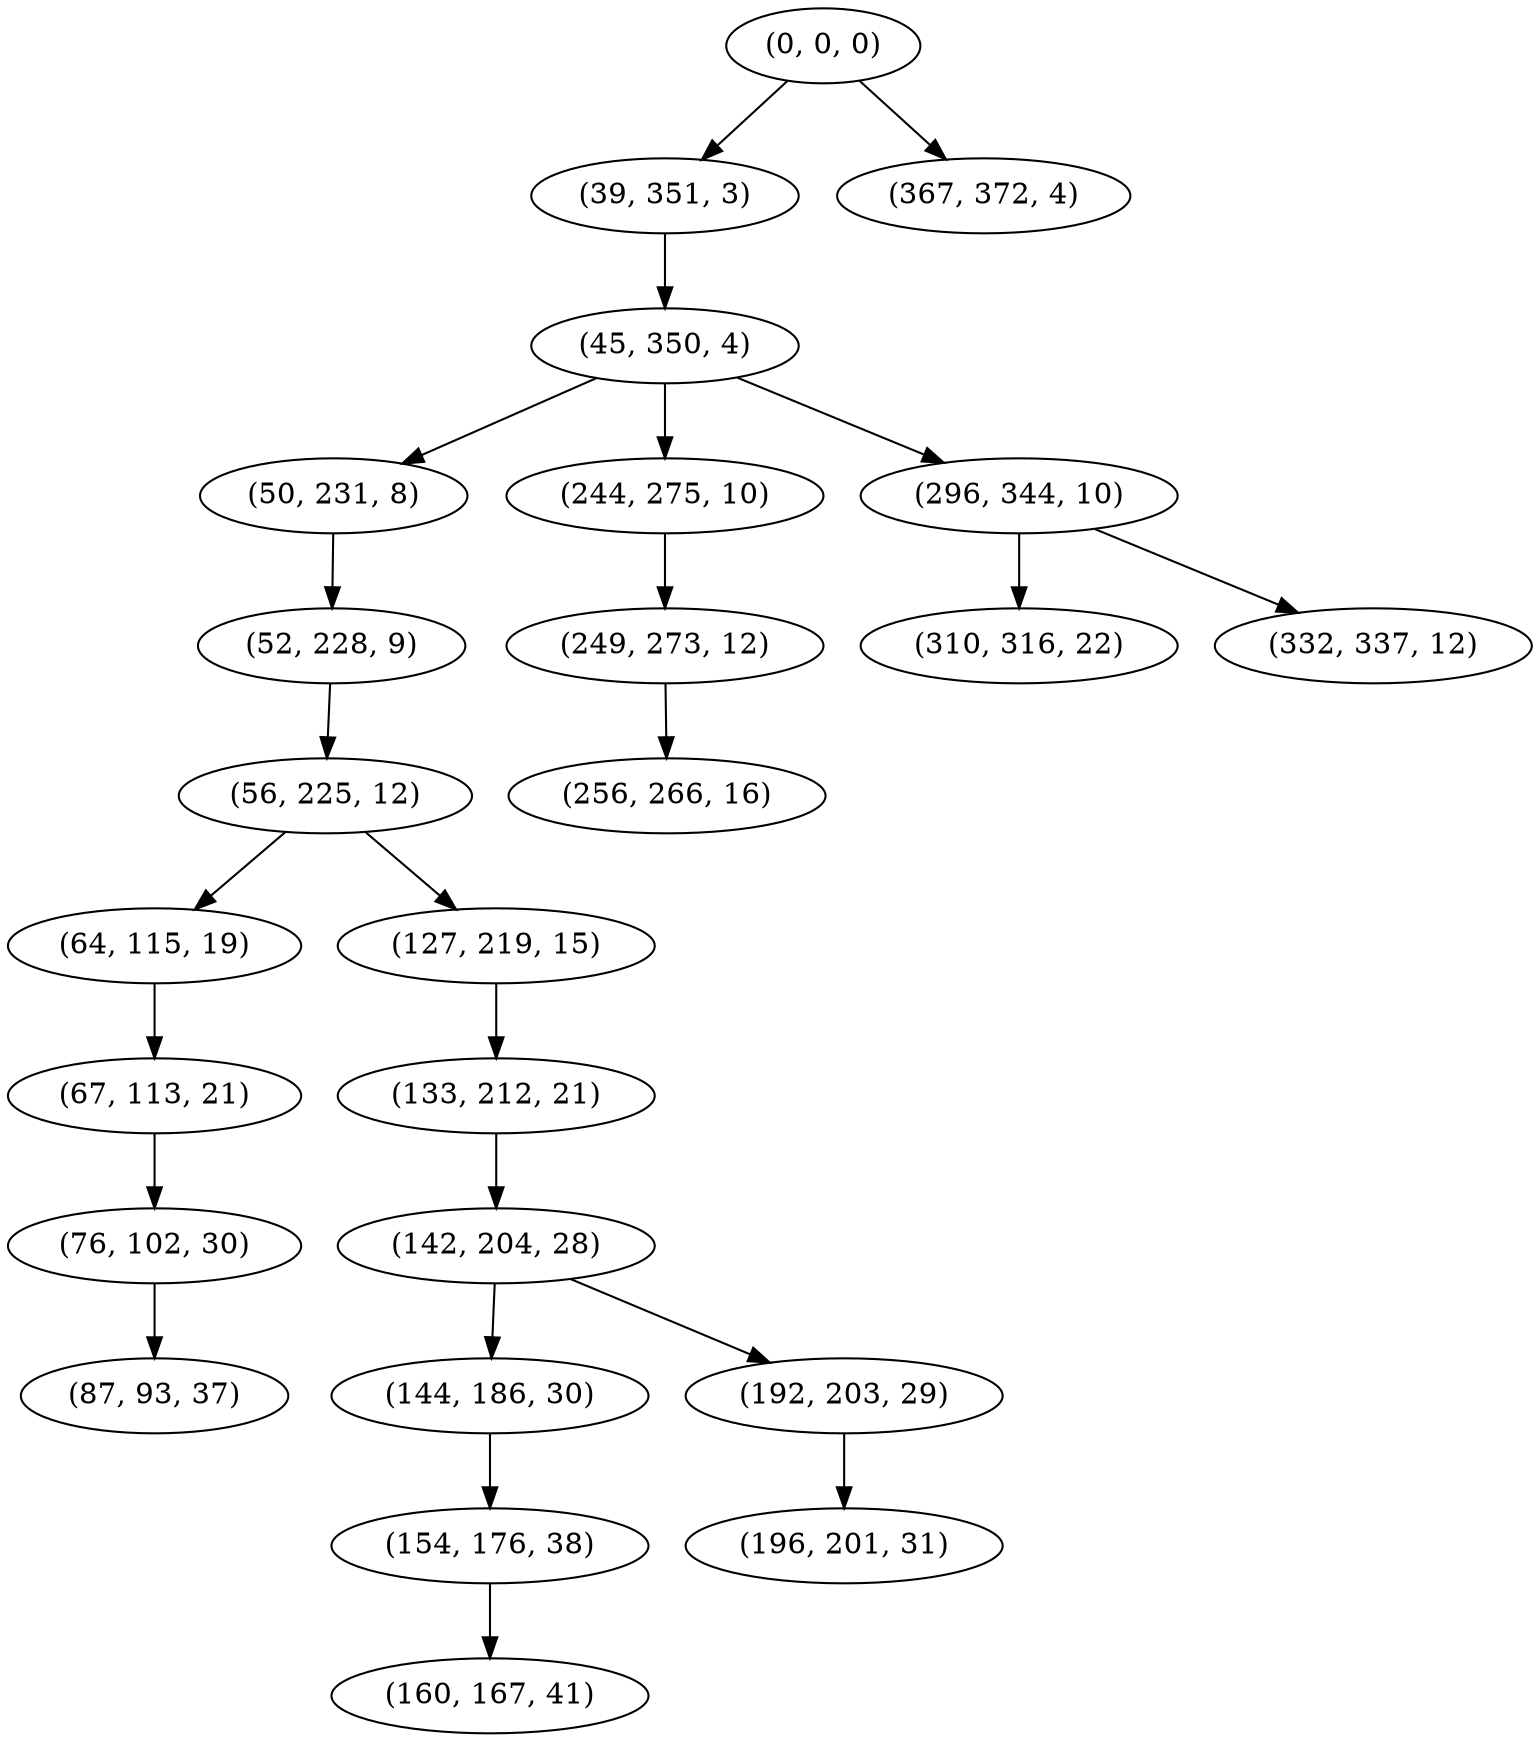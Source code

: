 digraph tree {
    "(0, 0, 0)";
    "(39, 351, 3)";
    "(45, 350, 4)";
    "(50, 231, 8)";
    "(52, 228, 9)";
    "(56, 225, 12)";
    "(64, 115, 19)";
    "(67, 113, 21)";
    "(76, 102, 30)";
    "(87, 93, 37)";
    "(127, 219, 15)";
    "(133, 212, 21)";
    "(142, 204, 28)";
    "(144, 186, 30)";
    "(154, 176, 38)";
    "(160, 167, 41)";
    "(192, 203, 29)";
    "(196, 201, 31)";
    "(244, 275, 10)";
    "(249, 273, 12)";
    "(256, 266, 16)";
    "(296, 344, 10)";
    "(310, 316, 22)";
    "(332, 337, 12)";
    "(367, 372, 4)";
    "(0, 0, 0)" -> "(39, 351, 3)";
    "(0, 0, 0)" -> "(367, 372, 4)";
    "(39, 351, 3)" -> "(45, 350, 4)";
    "(45, 350, 4)" -> "(50, 231, 8)";
    "(45, 350, 4)" -> "(244, 275, 10)";
    "(45, 350, 4)" -> "(296, 344, 10)";
    "(50, 231, 8)" -> "(52, 228, 9)";
    "(52, 228, 9)" -> "(56, 225, 12)";
    "(56, 225, 12)" -> "(64, 115, 19)";
    "(56, 225, 12)" -> "(127, 219, 15)";
    "(64, 115, 19)" -> "(67, 113, 21)";
    "(67, 113, 21)" -> "(76, 102, 30)";
    "(76, 102, 30)" -> "(87, 93, 37)";
    "(127, 219, 15)" -> "(133, 212, 21)";
    "(133, 212, 21)" -> "(142, 204, 28)";
    "(142, 204, 28)" -> "(144, 186, 30)";
    "(142, 204, 28)" -> "(192, 203, 29)";
    "(144, 186, 30)" -> "(154, 176, 38)";
    "(154, 176, 38)" -> "(160, 167, 41)";
    "(192, 203, 29)" -> "(196, 201, 31)";
    "(244, 275, 10)" -> "(249, 273, 12)";
    "(249, 273, 12)" -> "(256, 266, 16)";
    "(296, 344, 10)" -> "(310, 316, 22)";
    "(296, 344, 10)" -> "(332, 337, 12)";
}

